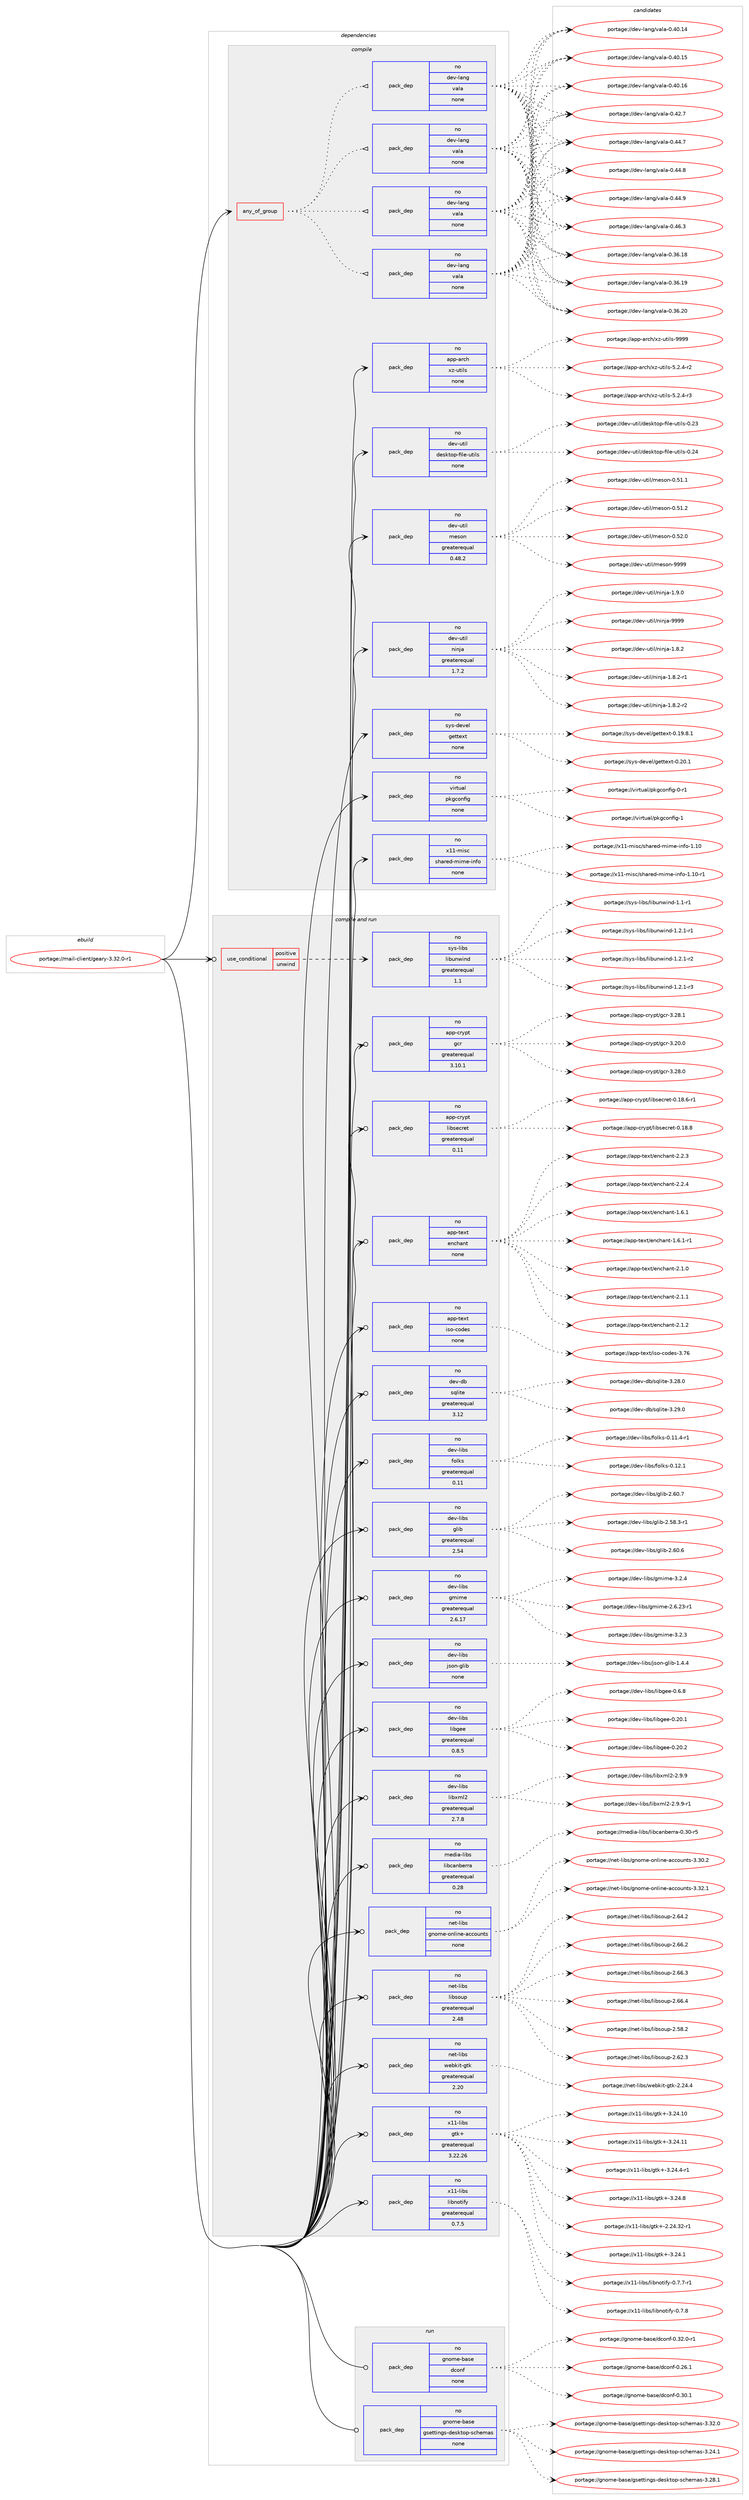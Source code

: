 digraph prolog {

# *************
# Graph options
# *************

newrank=true;
concentrate=true;
compound=true;
graph [rankdir=LR,fontname=Helvetica,fontsize=10,ranksep=1.5];#, ranksep=2.5, nodesep=0.2];
edge  [arrowhead=vee];
node  [fontname=Helvetica,fontsize=10];

# **********
# The ebuild
# **********

subgraph cluster_leftcol {
color=gray;
label=<<i>ebuild</i>>;
id [label="portage://mail-client/geary-3.32.0-r1", color=red, width=4, href="../mail-client/geary-3.32.0-r1.svg"];
}

# ****************
# The dependencies
# ****************

subgraph cluster_midcol {
color=gray;
label=<<i>dependencies</i>>;
subgraph cluster_compile {
fillcolor="#eeeeee";
style=filled;
label=<<i>compile</i>>;
subgraph any4732 {
dependency304175 [label=<<TABLE BORDER="0" CELLBORDER="1" CELLSPACING="0" CELLPADDING="4"><TR><TD CELLPADDING="10">any_of_group</TD></TR></TABLE>>, shape=none, color=red];subgraph pack222925 {
dependency304176 [label=<<TABLE BORDER="0" CELLBORDER="1" CELLSPACING="0" CELLPADDING="4" WIDTH="220"><TR><TD ROWSPAN="6" CELLPADDING="30">pack_dep</TD></TR><TR><TD WIDTH="110">no</TD></TR><TR><TD>dev-lang</TD></TR><TR><TD>vala</TD></TR><TR><TD>none</TD></TR><TR><TD></TD></TR></TABLE>>, shape=none, color=blue];
}
dependency304175:e -> dependency304176:w [weight=20,style="dotted",arrowhead="oinv"];
subgraph pack222926 {
dependency304177 [label=<<TABLE BORDER="0" CELLBORDER="1" CELLSPACING="0" CELLPADDING="4" WIDTH="220"><TR><TD ROWSPAN="6" CELLPADDING="30">pack_dep</TD></TR><TR><TD WIDTH="110">no</TD></TR><TR><TD>dev-lang</TD></TR><TR><TD>vala</TD></TR><TR><TD>none</TD></TR><TR><TD></TD></TR></TABLE>>, shape=none, color=blue];
}
dependency304175:e -> dependency304177:w [weight=20,style="dotted",arrowhead="oinv"];
subgraph pack222927 {
dependency304178 [label=<<TABLE BORDER="0" CELLBORDER="1" CELLSPACING="0" CELLPADDING="4" WIDTH="220"><TR><TD ROWSPAN="6" CELLPADDING="30">pack_dep</TD></TR><TR><TD WIDTH="110">no</TD></TR><TR><TD>dev-lang</TD></TR><TR><TD>vala</TD></TR><TR><TD>none</TD></TR><TR><TD></TD></TR></TABLE>>, shape=none, color=blue];
}
dependency304175:e -> dependency304178:w [weight=20,style="dotted",arrowhead="oinv"];
subgraph pack222928 {
dependency304179 [label=<<TABLE BORDER="0" CELLBORDER="1" CELLSPACING="0" CELLPADDING="4" WIDTH="220"><TR><TD ROWSPAN="6" CELLPADDING="30">pack_dep</TD></TR><TR><TD WIDTH="110">no</TD></TR><TR><TD>dev-lang</TD></TR><TR><TD>vala</TD></TR><TR><TD>none</TD></TR><TR><TD></TD></TR></TABLE>>, shape=none, color=blue];
}
dependency304175:e -> dependency304179:w [weight=20,style="dotted",arrowhead="oinv"];
}
id:e -> dependency304175:w [weight=20,style="solid",arrowhead="vee"];
subgraph pack222929 {
dependency304180 [label=<<TABLE BORDER="0" CELLBORDER="1" CELLSPACING="0" CELLPADDING="4" WIDTH="220"><TR><TD ROWSPAN="6" CELLPADDING="30">pack_dep</TD></TR><TR><TD WIDTH="110">no</TD></TR><TR><TD>app-arch</TD></TR><TR><TD>xz-utils</TD></TR><TR><TD>none</TD></TR><TR><TD></TD></TR></TABLE>>, shape=none, color=blue];
}
id:e -> dependency304180:w [weight=20,style="solid",arrowhead="vee"];
subgraph pack222930 {
dependency304181 [label=<<TABLE BORDER="0" CELLBORDER="1" CELLSPACING="0" CELLPADDING="4" WIDTH="220"><TR><TD ROWSPAN="6" CELLPADDING="30">pack_dep</TD></TR><TR><TD WIDTH="110">no</TD></TR><TR><TD>dev-util</TD></TR><TR><TD>desktop-file-utils</TD></TR><TR><TD>none</TD></TR><TR><TD></TD></TR></TABLE>>, shape=none, color=blue];
}
id:e -> dependency304181:w [weight=20,style="solid",arrowhead="vee"];
subgraph pack222931 {
dependency304182 [label=<<TABLE BORDER="0" CELLBORDER="1" CELLSPACING="0" CELLPADDING="4" WIDTH="220"><TR><TD ROWSPAN="6" CELLPADDING="30">pack_dep</TD></TR><TR><TD WIDTH="110">no</TD></TR><TR><TD>dev-util</TD></TR><TR><TD>meson</TD></TR><TR><TD>greaterequal</TD></TR><TR><TD>0.48.2</TD></TR></TABLE>>, shape=none, color=blue];
}
id:e -> dependency304182:w [weight=20,style="solid",arrowhead="vee"];
subgraph pack222932 {
dependency304183 [label=<<TABLE BORDER="0" CELLBORDER="1" CELLSPACING="0" CELLPADDING="4" WIDTH="220"><TR><TD ROWSPAN="6" CELLPADDING="30">pack_dep</TD></TR><TR><TD WIDTH="110">no</TD></TR><TR><TD>dev-util</TD></TR><TR><TD>ninja</TD></TR><TR><TD>greaterequal</TD></TR><TR><TD>1.7.2</TD></TR></TABLE>>, shape=none, color=blue];
}
id:e -> dependency304183:w [weight=20,style="solid",arrowhead="vee"];
subgraph pack222933 {
dependency304184 [label=<<TABLE BORDER="0" CELLBORDER="1" CELLSPACING="0" CELLPADDING="4" WIDTH="220"><TR><TD ROWSPAN="6" CELLPADDING="30">pack_dep</TD></TR><TR><TD WIDTH="110">no</TD></TR><TR><TD>sys-devel</TD></TR><TR><TD>gettext</TD></TR><TR><TD>none</TD></TR><TR><TD></TD></TR></TABLE>>, shape=none, color=blue];
}
id:e -> dependency304184:w [weight=20,style="solid",arrowhead="vee"];
subgraph pack222934 {
dependency304185 [label=<<TABLE BORDER="0" CELLBORDER="1" CELLSPACING="0" CELLPADDING="4" WIDTH="220"><TR><TD ROWSPAN="6" CELLPADDING="30">pack_dep</TD></TR><TR><TD WIDTH="110">no</TD></TR><TR><TD>virtual</TD></TR><TR><TD>pkgconfig</TD></TR><TR><TD>none</TD></TR><TR><TD></TD></TR></TABLE>>, shape=none, color=blue];
}
id:e -> dependency304185:w [weight=20,style="solid",arrowhead="vee"];
subgraph pack222935 {
dependency304186 [label=<<TABLE BORDER="0" CELLBORDER="1" CELLSPACING="0" CELLPADDING="4" WIDTH="220"><TR><TD ROWSPAN="6" CELLPADDING="30">pack_dep</TD></TR><TR><TD WIDTH="110">no</TD></TR><TR><TD>x11-misc</TD></TR><TR><TD>shared-mime-info</TD></TR><TR><TD>none</TD></TR><TR><TD></TD></TR></TABLE>>, shape=none, color=blue];
}
id:e -> dependency304186:w [weight=20,style="solid",arrowhead="vee"];
}
subgraph cluster_compileandrun {
fillcolor="#eeeeee";
style=filled;
label=<<i>compile and run</i>>;
subgraph cond76415 {
dependency304187 [label=<<TABLE BORDER="0" CELLBORDER="1" CELLSPACING="0" CELLPADDING="4"><TR><TD ROWSPAN="3" CELLPADDING="10">use_conditional</TD></TR><TR><TD>positive</TD></TR><TR><TD>unwind</TD></TR></TABLE>>, shape=none, color=red];
subgraph pack222936 {
dependency304188 [label=<<TABLE BORDER="0" CELLBORDER="1" CELLSPACING="0" CELLPADDING="4" WIDTH="220"><TR><TD ROWSPAN="6" CELLPADDING="30">pack_dep</TD></TR><TR><TD WIDTH="110">no</TD></TR><TR><TD>sys-libs</TD></TR><TR><TD>libunwind</TD></TR><TR><TD>greaterequal</TD></TR><TR><TD>1.1</TD></TR></TABLE>>, shape=none, color=blue];
}
dependency304187:e -> dependency304188:w [weight=20,style="dashed",arrowhead="vee"];
}
id:e -> dependency304187:w [weight=20,style="solid",arrowhead="odotvee"];
subgraph pack222937 {
dependency304189 [label=<<TABLE BORDER="0" CELLBORDER="1" CELLSPACING="0" CELLPADDING="4" WIDTH="220"><TR><TD ROWSPAN="6" CELLPADDING="30">pack_dep</TD></TR><TR><TD WIDTH="110">no</TD></TR><TR><TD>app-crypt</TD></TR><TR><TD>gcr</TD></TR><TR><TD>greaterequal</TD></TR><TR><TD>3.10.1</TD></TR></TABLE>>, shape=none, color=blue];
}
id:e -> dependency304189:w [weight=20,style="solid",arrowhead="odotvee"];
subgraph pack222938 {
dependency304190 [label=<<TABLE BORDER="0" CELLBORDER="1" CELLSPACING="0" CELLPADDING="4" WIDTH="220"><TR><TD ROWSPAN="6" CELLPADDING="30">pack_dep</TD></TR><TR><TD WIDTH="110">no</TD></TR><TR><TD>app-crypt</TD></TR><TR><TD>libsecret</TD></TR><TR><TD>greaterequal</TD></TR><TR><TD>0.11</TD></TR></TABLE>>, shape=none, color=blue];
}
id:e -> dependency304190:w [weight=20,style="solid",arrowhead="odotvee"];
subgraph pack222939 {
dependency304191 [label=<<TABLE BORDER="0" CELLBORDER="1" CELLSPACING="0" CELLPADDING="4" WIDTH="220"><TR><TD ROWSPAN="6" CELLPADDING="30">pack_dep</TD></TR><TR><TD WIDTH="110">no</TD></TR><TR><TD>app-text</TD></TR><TR><TD>enchant</TD></TR><TR><TD>none</TD></TR><TR><TD></TD></TR></TABLE>>, shape=none, color=blue];
}
id:e -> dependency304191:w [weight=20,style="solid",arrowhead="odotvee"];
subgraph pack222940 {
dependency304192 [label=<<TABLE BORDER="0" CELLBORDER="1" CELLSPACING="0" CELLPADDING="4" WIDTH="220"><TR><TD ROWSPAN="6" CELLPADDING="30">pack_dep</TD></TR><TR><TD WIDTH="110">no</TD></TR><TR><TD>app-text</TD></TR><TR><TD>iso-codes</TD></TR><TR><TD>none</TD></TR><TR><TD></TD></TR></TABLE>>, shape=none, color=blue];
}
id:e -> dependency304192:w [weight=20,style="solid",arrowhead="odotvee"];
subgraph pack222941 {
dependency304193 [label=<<TABLE BORDER="0" CELLBORDER="1" CELLSPACING="0" CELLPADDING="4" WIDTH="220"><TR><TD ROWSPAN="6" CELLPADDING="30">pack_dep</TD></TR><TR><TD WIDTH="110">no</TD></TR><TR><TD>dev-db</TD></TR><TR><TD>sqlite</TD></TR><TR><TD>greaterequal</TD></TR><TR><TD>3.12</TD></TR></TABLE>>, shape=none, color=blue];
}
id:e -> dependency304193:w [weight=20,style="solid",arrowhead="odotvee"];
subgraph pack222942 {
dependency304194 [label=<<TABLE BORDER="0" CELLBORDER="1" CELLSPACING="0" CELLPADDING="4" WIDTH="220"><TR><TD ROWSPAN="6" CELLPADDING="30">pack_dep</TD></TR><TR><TD WIDTH="110">no</TD></TR><TR><TD>dev-libs</TD></TR><TR><TD>folks</TD></TR><TR><TD>greaterequal</TD></TR><TR><TD>0.11</TD></TR></TABLE>>, shape=none, color=blue];
}
id:e -> dependency304194:w [weight=20,style="solid",arrowhead="odotvee"];
subgraph pack222943 {
dependency304195 [label=<<TABLE BORDER="0" CELLBORDER="1" CELLSPACING="0" CELLPADDING="4" WIDTH="220"><TR><TD ROWSPAN="6" CELLPADDING="30">pack_dep</TD></TR><TR><TD WIDTH="110">no</TD></TR><TR><TD>dev-libs</TD></TR><TR><TD>glib</TD></TR><TR><TD>greaterequal</TD></TR><TR><TD>2.54</TD></TR></TABLE>>, shape=none, color=blue];
}
id:e -> dependency304195:w [weight=20,style="solid",arrowhead="odotvee"];
subgraph pack222944 {
dependency304196 [label=<<TABLE BORDER="0" CELLBORDER="1" CELLSPACING="0" CELLPADDING="4" WIDTH="220"><TR><TD ROWSPAN="6" CELLPADDING="30">pack_dep</TD></TR><TR><TD WIDTH="110">no</TD></TR><TR><TD>dev-libs</TD></TR><TR><TD>gmime</TD></TR><TR><TD>greaterequal</TD></TR><TR><TD>2.6.17</TD></TR></TABLE>>, shape=none, color=blue];
}
id:e -> dependency304196:w [weight=20,style="solid",arrowhead="odotvee"];
subgraph pack222945 {
dependency304197 [label=<<TABLE BORDER="0" CELLBORDER="1" CELLSPACING="0" CELLPADDING="4" WIDTH="220"><TR><TD ROWSPAN="6" CELLPADDING="30">pack_dep</TD></TR><TR><TD WIDTH="110">no</TD></TR><TR><TD>dev-libs</TD></TR><TR><TD>json-glib</TD></TR><TR><TD>none</TD></TR><TR><TD></TD></TR></TABLE>>, shape=none, color=blue];
}
id:e -> dependency304197:w [weight=20,style="solid",arrowhead="odotvee"];
subgraph pack222946 {
dependency304198 [label=<<TABLE BORDER="0" CELLBORDER="1" CELLSPACING="0" CELLPADDING="4" WIDTH="220"><TR><TD ROWSPAN="6" CELLPADDING="30">pack_dep</TD></TR><TR><TD WIDTH="110">no</TD></TR><TR><TD>dev-libs</TD></TR><TR><TD>libgee</TD></TR><TR><TD>greaterequal</TD></TR><TR><TD>0.8.5</TD></TR></TABLE>>, shape=none, color=blue];
}
id:e -> dependency304198:w [weight=20,style="solid",arrowhead="odotvee"];
subgraph pack222947 {
dependency304199 [label=<<TABLE BORDER="0" CELLBORDER="1" CELLSPACING="0" CELLPADDING="4" WIDTH="220"><TR><TD ROWSPAN="6" CELLPADDING="30">pack_dep</TD></TR><TR><TD WIDTH="110">no</TD></TR><TR><TD>dev-libs</TD></TR><TR><TD>libxml2</TD></TR><TR><TD>greaterequal</TD></TR><TR><TD>2.7.8</TD></TR></TABLE>>, shape=none, color=blue];
}
id:e -> dependency304199:w [weight=20,style="solid",arrowhead="odotvee"];
subgraph pack222948 {
dependency304200 [label=<<TABLE BORDER="0" CELLBORDER="1" CELLSPACING="0" CELLPADDING="4" WIDTH="220"><TR><TD ROWSPAN="6" CELLPADDING="30">pack_dep</TD></TR><TR><TD WIDTH="110">no</TD></TR><TR><TD>media-libs</TD></TR><TR><TD>libcanberra</TD></TR><TR><TD>greaterequal</TD></TR><TR><TD>0.28</TD></TR></TABLE>>, shape=none, color=blue];
}
id:e -> dependency304200:w [weight=20,style="solid",arrowhead="odotvee"];
subgraph pack222949 {
dependency304201 [label=<<TABLE BORDER="0" CELLBORDER="1" CELLSPACING="0" CELLPADDING="4" WIDTH="220"><TR><TD ROWSPAN="6" CELLPADDING="30">pack_dep</TD></TR><TR><TD WIDTH="110">no</TD></TR><TR><TD>net-libs</TD></TR><TR><TD>gnome-online-accounts</TD></TR><TR><TD>none</TD></TR><TR><TD></TD></TR></TABLE>>, shape=none, color=blue];
}
id:e -> dependency304201:w [weight=20,style="solid",arrowhead="odotvee"];
subgraph pack222950 {
dependency304202 [label=<<TABLE BORDER="0" CELLBORDER="1" CELLSPACING="0" CELLPADDING="4" WIDTH="220"><TR><TD ROWSPAN="6" CELLPADDING="30">pack_dep</TD></TR><TR><TD WIDTH="110">no</TD></TR><TR><TD>net-libs</TD></TR><TR><TD>libsoup</TD></TR><TR><TD>greaterequal</TD></TR><TR><TD>2.48</TD></TR></TABLE>>, shape=none, color=blue];
}
id:e -> dependency304202:w [weight=20,style="solid",arrowhead="odotvee"];
subgraph pack222951 {
dependency304203 [label=<<TABLE BORDER="0" CELLBORDER="1" CELLSPACING="0" CELLPADDING="4" WIDTH="220"><TR><TD ROWSPAN="6" CELLPADDING="30">pack_dep</TD></TR><TR><TD WIDTH="110">no</TD></TR><TR><TD>net-libs</TD></TR><TR><TD>webkit-gtk</TD></TR><TR><TD>greaterequal</TD></TR><TR><TD>2.20</TD></TR></TABLE>>, shape=none, color=blue];
}
id:e -> dependency304203:w [weight=20,style="solid",arrowhead="odotvee"];
subgraph pack222952 {
dependency304204 [label=<<TABLE BORDER="0" CELLBORDER="1" CELLSPACING="0" CELLPADDING="4" WIDTH="220"><TR><TD ROWSPAN="6" CELLPADDING="30">pack_dep</TD></TR><TR><TD WIDTH="110">no</TD></TR><TR><TD>x11-libs</TD></TR><TR><TD>gtk+</TD></TR><TR><TD>greaterequal</TD></TR><TR><TD>3.22.26</TD></TR></TABLE>>, shape=none, color=blue];
}
id:e -> dependency304204:w [weight=20,style="solid",arrowhead="odotvee"];
subgraph pack222953 {
dependency304205 [label=<<TABLE BORDER="0" CELLBORDER="1" CELLSPACING="0" CELLPADDING="4" WIDTH="220"><TR><TD ROWSPAN="6" CELLPADDING="30">pack_dep</TD></TR><TR><TD WIDTH="110">no</TD></TR><TR><TD>x11-libs</TD></TR><TR><TD>libnotify</TD></TR><TR><TD>greaterequal</TD></TR><TR><TD>0.7.5</TD></TR></TABLE>>, shape=none, color=blue];
}
id:e -> dependency304205:w [weight=20,style="solid",arrowhead="odotvee"];
}
subgraph cluster_run {
fillcolor="#eeeeee";
style=filled;
label=<<i>run</i>>;
subgraph pack222954 {
dependency304206 [label=<<TABLE BORDER="0" CELLBORDER="1" CELLSPACING="0" CELLPADDING="4" WIDTH="220"><TR><TD ROWSPAN="6" CELLPADDING="30">pack_dep</TD></TR><TR><TD WIDTH="110">no</TD></TR><TR><TD>gnome-base</TD></TR><TR><TD>dconf</TD></TR><TR><TD>none</TD></TR><TR><TD></TD></TR></TABLE>>, shape=none, color=blue];
}
id:e -> dependency304206:w [weight=20,style="solid",arrowhead="odot"];
subgraph pack222955 {
dependency304207 [label=<<TABLE BORDER="0" CELLBORDER="1" CELLSPACING="0" CELLPADDING="4" WIDTH="220"><TR><TD ROWSPAN="6" CELLPADDING="30">pack_dep</TD></TR><TR><TD WIDTH="110">no</TD></TR><TR><TD>gnome-base</TD></TR><TR><TD>gsettings-desktop-schemas</TD></TR><TR><TD>none</TD></TR><TR><TD></TD></TR></TABLE>>, shape=none, color=blue];
}
id:e -> dependency304207:w [weight=20,style="solid",arrowhead="odot"];
}
}

# **************
# The candidates
# **************

subgraph cluster_choices {
rank=same;
color=gray;
label=<<i>candidates</i>>;

subgraph choice222925 {
color=black;
nodesep=1;
choiceportage10010111845108971101034711897108974548465154464956 [label="portage://dev-lang/vala-0.36.18", color=red, width=4,href="../dev-lang/vala-0.36.18.svg"];
choiceportage10010111845108971101034711897108974548465154464957 [label="portage://dev-lang/vala-0.36.19", color=red, width=4,href="../dev-lang/vala-0.36.19.svg"];
choiceportage10010111845108971101034711897108974548465154465048 [label="portage://dev-lang/vala-0.36.20", color=red, width=4,href="../dev-lang/vala-0.36.20.svg"];
choiceportage10010111845108971101034711897108974548465248464952 [label="portage://dev-lang/vala-0.40.14", color=red, width=4,href="../dev-lang/vala-0.40.14.svg"];
choiceportage10010111845108971101034711897108974548465248464953 [label="portage://dev-lang/vala-0.40.15", color=red, width=4,href="../dev-lang/vala-0.40.15.svg"];
choiceportage10010111845108971101034711897108974548465248464954 [label="portage://dev-lang/vala-0.40.16", color=red, width=4,href="../dev-lang/vala-0.40.16.svg"];
choiceportage100101118451089711010347118971089745484652504655 [label="portage://dev-lang/vala-0.42.7", color=red, width=4,href="../dev-lang/vala-0.42.7.svg"];
choiceportage100101118451089711010347118971089745484652524655 [label="portage://dev-lang/vala-0.44.7", color=red, width=4,href="../dev-lang/vala-0.44.7.svg"];
choiceportage100101118451089711010347118971089745484652524656 [label="portage://dev-lang/vala-0.44.8", color=red, width=4,href="../dev-lang/vala-0.44.8.svg"];
choiceportage100101118451089711010347118971089745484652524657 [label="portage://dev-lang/vala-0.44.9", color=red, width=4,href="../dev-lang/vala-0.44.9.svg"];
choiceportage100101118451089711010347118971089745484652544651 [label="portage://dev-lang/vala-0.46.3", color=red, width=4,href="../dev-lang/vala-0.46.3.svg"];
dependency304176:e -> choiceportage10010111845108971101034711897108974548465154464956:w [style=dotted,weight="100"];
dependency304176:e -> choiceportage10010111845108971101034711897108974548465154464957:w [style=dotted,weight="100"];
dependency304176:e -> choiceportage10010111845108971101034711897108974548465154465048:w [style=dotted,weight="100"];
dependency304176:e -> choiceportage10010111845108971101034711897108974548465248464952:w [style=dotted,weight="100"];
dependency304176:e -> choiceportage10010111845108971101034711897108974548465248464953:w [style=dotted,weight="100"];
dependency304176:e -> choiceportage10010111845108971101034711897108974548465248464954:w [style=dotted,weight="100"];
dependency304176:e -> choiceportage100101118451089711010347118971089745484652504655:w [style=dotted,weight="100"];
dependency304176:e -> choiceportage100101118451089711010347118971089745484652524655:w [style=dotted,weight="100"];
dependency304176:e -> choiceportage100101118451089711010347118971089745484652524656:w [style=dotted,weight="100"];
dependency304176:e -> choiceportage100101118451089711010347118971089745484652524657:w [style=dotted,weight="100"];
dependency304176:e -> choiceportage100101118451089711010347118971089745484652544651:w [style=dotted,weight="100"];
}
subgraph choice222926 {
color=black;
nodesep=1;
choiceportage10010111845108971101034711897108974548465154464956 [label="portage://dev-lang/vala-0.36.18", color=red, width=4,href="../dev-lang/vala-0.36.18.svg"];
choiceportage10010111845108971101034711897108974548465154464957 [label="portage://dev-lang/vala-0.36.19", color=red, width=4,href="../dev-lang/vala-0.36.19.svg"];
choiceportage10010111845108971101034711897108974548465154465048 [label="portage://dev-lang/vala-0.36.20", color=red, width=4,href="../dev-lang/vala-0.36.20.svg"];
choiceportage10010111845108971101034711897108974548465248464952 [label="portage://dev-lang/vala-0.40.14", color=red, width=4,href="../dev-lang/vala-0.40.14.svg"];
choiceportage10010111845108971101034711897108974548465248464953 [label="portage://dev-lang/vala-0.40.15", color=red, width=4,href="../dev-lang/vala-0.40.15.svg"];
choiceportage10010111845108971101034711897108974548465248464954 [label="portage://dev-lang/vala-0.40.16", color=red, width=4,href="../dev-lang/vala-0.40.16.svg"];
choiceportage100101118451089711010347118971089745484652504655 [label="portage://dev-lang/vala-0.42.7", color=red, width=4,href="../dev-lang/vala-0.42.7.svg"];
choiceportage100101118451089711010347118971089745484652524655 [label="portage://dev-lang/vala-0.44.7", color=red, width=4,href="../dev-lang/vala-0.44.7.svg"];
choiceportage100101118451089711010347118971089745484652524656 [label="portage://dev-lang/vala-0.44.8", color=red, width=4,href="../dev-lang/vala-0.44.8.svg"];
choiceportage100101118451089711010347118971089745484652524657 [label="portage://dev-lang/vala-0.44.9", color=red, width=4,href="../dev-lang/vala-0.44.9.svg"];
choiceportage100101118451089711010347118971089745484652544651 [label="portage://dev-lang/vala-0.46.3", color=red, width=4,href="../dev-lang/vala-0.46.3.svg"];
dependency304177:e -> choiceportage10010111845108971101034711897108974548465154464956:w [style=dotted,weight="100"];
dependency304177:e -> choiceportage10010111845108971101034711897108974548465154464957:w [style=dotted,weight="100"];
dependency304177:e -> choiceportage10010111845108971101034711897108974548465154465048:w [style=dotted,weight="100"];
dependency304177:e -> choiceportage10010111845108971101034711897108974548465248464952:w [style=dotted,weight="100"];
dependency304177:e -> choiceportage10010111845108971101034711897108974548465248464953:w [style=dotted,weight="100"];
dependency304177:e -> choiceportage10010111845108971101034711897108974548465248464954:w [style=dotted,weight="100"];
dependency304177:e -> choiceportage100101118451089711010347118971089745484652504655:w [style=dotted,weight="100"];
dependency304177:e -> choiceportage100101118451089711010347118971089745484652524655:w [style=dotted,weight="100"];
dependency304177:e -> choiceportage100101118451089711010347118971089745484652524656:w [style=dotted,weight="100"];
dependency304177:e -> choiceportage100101118451089711010347118971089745484652524657:w [style=dotted,weight="100"];
dependency304177:e -> choiceportage100101118451089711010347118971089745484652544651:w [style=dotted,weight="100"];
}
subgraph choice222927 {
color=black;
nodesep=1;
choiceportage10010111845108971101034711897108974548465154464956 [label="portage://dev-lang/vala-0.36.18", color=red, width=4,href="../dev-lang/vala-0.36.18.svg"];
choiceportage10010111845108971101034711897108974548465154464957 [label="portage://dev-lang/vala-0.36.19", color=red, width=4,href="../dev-lang/vala-0.36.19.svg"];
choiceportage10010111845108971101034711897108974548465154465048 [label="portage://dev-lang/vala-0.36.20", color=red, width=4,href="../dev-lang/vala-0.36.20.svg"];
choiceportage10010111845108971101034711897108974548465248464952 [label="portage://dev-lang/vala-0.40.14", color=red, width=4,href="../dev-lang/vala-0.40.14.svg"];
choiceportage10010111845108971101034711897108974548465248464953 [label="portage://dev-lang/vala-0.40.15", color=red, width=4,href="../dev-lang/vala-0.40.15.svg"];
choiceportage10010111845108971101034711897108974548465248464954 [label="portage://dev-lang/vala-0.40.16", color=red, width=4,href="../dev-lang/vala-0.40.16.svg"];
choiceportage100101118451089711010347118971089745484652504655 [label="portage://dev-lang/vala-0.42.7", color=red, width=4,href="../dev-lang/vala-0.42.7.svg"];
choiceportage100101118451089711010347118971089745484652524655 [label="portage://dev-lang/vala-0.44.7", color=red, width=4,href="../dev-lang/vala-0.44.7.svg"];
choiceportage100101118451089711010347118971089745484652524656 [label="portage://dev-lang/vala-0.44.8", color=red, width=4,href="../dev-lang/vala-0.44.8.svg"];
choiceportage100101118451089711010347118971089745484652524657 [label="portage://dev-lang/vala-0.44.9", color=red, width=4,href="../dev-lang/vala-0.44.9.svg"];
choiceportage100101118451089711010347118971089745484652544651 [label="portage://dev-lang/vala-0.46.3", color=red, width=4,href="../dev-lang/vala-0.46.3.svg"];
dependency304178:e -> choiceportage10010111845108971101034711897108974548465154464956:w [style=dotted,weight="100"];
dependency304178:e -> choiceportage10010111845108971101034711897108974548465154464957:w [style=dotted,weight="100"];
dependency304178:e -> choiceportage10010111845108971101034711897108974548465154465048:w [style=dotted,weight="100"];
dependency304178:e -> choiceportage10010111845108971101034711897108974548465248464952:w [style=dotted,weight="100"];
dependency304178:e -> choiceportage10010111845108971101034711897108974548465248464953:w [style=dotted,weight="100"];
dependency304178:e -> choiceportage10010111845108971101034711897108974548465248464954:w [style=dotted,weight="100"];
dependency304178:e -> choiceportage100101118451089711010347118971089745484652504655:w [style=dotted,weight="100"];
dependency304178:e -> choiceportage100101118451089711010347118971089745484652524655:w [style=dotted,weight="100"];
dependency304178:e -> choiceportage100101118451089711010347118971089745484652524656:w [style=dotted,weight="100"];
dependency304178:e -> choiceportage100101118451089711010347118971089745484652524657:w [style=dotted,weight="100"];
dependency304178:e -> choiceportage100101118451089711010347118971089745484652544651:w [style=dotted,weight="100"];
}
subgraph choice222928 {
color=black;
nodesep=1;
choiceportage10010111845108971101034711897108974548465154464956 [label="portage://dev-lang/vala-0.36.18", color=red, width=4,href="../dev-lang/vala-0.36.18.svg"];
choiceportage10010111845108971101034711897108974548465154464957 [label="portage://dev-lang/vala-0.36.19", color=red, width=4,href="../dev-lang/vala-0.36.19.svg"];
choiceportage10010111845108971101034711897108974548465154465048 [label="portage://dev-lang/vala-0.36.20", color=red, width=4,href="../dev-lang/vala-0.36.20.svg"];
choiceportage10010111845108971101034711897108974548465248464952 [label="portage://dev-lang/vala-0.40.14", color=red, width=4,href="../dev-lang/vala-0.40.14.svg"];
choiceportage10010111845108971101034711897108974548465248464953 [label="portage://dev-lang/vala-0.40.15", color=red, width=4,href="../dev-lang/vala-0.40.15.svg"];
choiceportage10010111845108971101034711897108974548465248464954 [label="portage://dev-lang/vala-0.40.16", color=red, width=4,href="../dev-lang/vala-0.40.16.svg"];
choiceportage100101118451089711010347118971089745484652504655 [label="portage://dev-lang/vala-0.42.7", color=red, width=4,href="../dev-lang/vala-0.42.7.svg"];
choiceportage100101118451089711010347118971089745484652524655 [label="portage://dev-lang/vala-0.44.7", color=red, width=4,href="../dev-lang/vala-0.44.7.svg"];
choiceportage100101118451089711010347118971089745484652524656 [label="portage://dev-lang/vala-0.44.8", color=red, width=4,href="../dev-lang/vala-0.44.8.svg"];
choiceportage100101118451089711010347118971089745484652524657 [label="portage://dev-lang/vala-0.44.9", color=red, width=4,href="../dev-lang/vala-0.44.9.svg"];
choiceportage100101118451089711010347118971089745484652544651 [label="portage://dev-lang/vala-0.46.3", color=red, width=4,href="../dev-lang/vala-0.46.3.svg"];
dependency304179:e -> choiceportage10010111845108971101034711897108974548465154464956:w [style=dotted,weight="100"];
dependency304179:e -> choiceportage10010111845108971101034711897108974548465154464957:w [style=dotted,weight="100"];
dependency304179:e -> choiceportage10010111845108971101034711897108974548465154465048:w [style=dotted,weight="100"];
dependency304179:e -> choiceportage10010111845108971101034711897108974548465248464952:w [style=dotted,weight="100"];
dependency304179:e -> choiceportage10010111845108971101034711897108974548465248464953:w [style=dotted,weight="100"];
dependency304179:e -> choiceportage10010111845108971101034711897108974548465248464954:w [style=dotted,weight="100"];
dependency304179:e -> choiceportage100101118451089711010347118971089745484652504655:w [style=dotted,weight="100"];
dependency304179:e -> choiceportage100101118451089711010347118971089745484652524655:w [style=dotted,weight="100"];
dependency304179:e -> choiceportage100101118451089711010347118971089745484652524656:w [style=dotted,weight="100"];
dependency304179:e -> choiceportage100101118451089711010347118971089745484652524657:w [style=dotted,weight="100"];
dependency304179:e -> choiceportage100101118451089711010347118971089745484652544651:w [style=dotted,weight="100"];
}
subgraph choice222929 {
color=black;
nodesep=1;
choiceportage9711211245971149910447120122451171161051081154553465046524511450 [label="portage://app-arch/xz-utils-5.2.4-r2", color=red, width=4,href="../app-arch/xz-utils-5.2.4-r2.svg"];
choiceportage9711211245971149910447120122451171161051081154553465046524511451 [label="portage://app-arch/xz-utils-5.2.4-r3", color=red, width=4,href="../app-arch/xz-utils-5.2.4-r3.svg"];
choiceportage9711211245971149910447120122451171161051081154557575757 [label="portage://app-arch/xz-utils-9999", color=red, width=4,href="../app-arch/xz-utils-9999.svg"];
dependency304180:e -> choiceportage9711211245971149910447120122451171161051081154553465046524511450:w [style=dotted,weight="100"];
dependency304180:e -> choiceportage9711211245971149910447120122451171161051081154553465046524511451:w [style=dotted,weight="100"];
dependency304180:e -> choiceportage9711211245971149910447120122451171161051081154557575757:w [style=dotted,weight="100"];
}
subgraph choice222930 {
color=black;
nodesep=1;
choiceportage100101118451171161051084710010111510711611111245102105108101451171161051081154548465051 [label="portage://dev-util/desktop-file-utils-0.23", color=red, width=4,href="../dev-util/desktop-file-utils-0.23.svg"];
choiceportage100101118451171161051084710010111510711611111245102105108101451171161051081154548465052 [label="portage://dev-util/desktop-file-utils-0.24", color=red, width=4,href="../dev-util/desktop-file-utils-0.24.svg"];
dependency304181:e -> choiceportage100101118451171161051084710010111510711611111245102105108101451171161051081154548465051:w [style=dotted,weight="100"];
dependency304181:e -> choiceportage100101118451171161051084710010111510711611111245102105108101451171161051081154548465052:w [style=dotted,weight="100"];
}
subgraph choice222931 {
color=black;
nodesep=1;
choiceportage100101118451171161051084710910111511111045484653494649 [label="portage://dev-util/meson-0.51.1", color=red, width=4,href="../dev-util/meson-0.51.1.svg"];
choiceportage100101118451171161051084710910111511111045484653494650 [label="portage://dev-util/meson-0.51.2", color=red, width=4,href="../dev-util/meson-0.51.2.svg"];
choiceportage100101118451171161051084710910111511111045484653504648 [label="portage://dev-util/meson-0.52.0", color=red, width=4,href="../dev-util/meson-0.52.0.svg"];
choiceportage10010111845117116105108471091011151111104557575757 [label="portage://dev-util/meson-9999", color=red, width=4,href="../dev-util/meson-9999.svg"];
dependency304182:e -> choiceportage100101118451171161051084710910111511111045484653494649:w [style=dotted,weight="100"];
dependency304182:e -> choiceportage100101118451171161051084710910111511111045484653494650:w [style=dotted,weight="100"];
dependency304182:e -> choiceportage100101118451171161051084710910111511111045484653504648:w [style=dotted,weight="100"];
dependency304182:e -> choiceportage10010111845117116105108471091011151111104557575757:w [style=dotted,weight="100"];
}
subgraph choice222932 {
color=black;
nodesep=1;
choiceportage100101118451171161051084711010511010697454946564650 [label="portage://dev-util/ninja-1.8.2", color=red, width=4,href="../dev-util/ninja-1.8.2.svg"];
choiceportage1001011184511711610510847110105110106974549465646504511449 [label="portage://dev-util/ninja-1.8.2-r1", color=red, width=4,href="../dev-util/ninja-1.8.2-r1.svg"];
choiceportage1001011184511711610510847110105110106974549465646504511450 [label="portage://dev-util/ninja-1.8.2-r2", color=red, width=4,href="../dev-util/ninja-1.8.2-r2.svg"];
choiceportage100101118451171161051084711010511010697454946574648 [label="portage://dev-util/ninja-1.9.0", color=red, width=4,href="../dev-util/ninja-1.9.0.svg"];
choiceportage1001011184511711610510847110105110106974557575757 [label="portage://dev-util/ninja-9999", color=red, width=4,href="../dev-util/ninja-9999.svg"];
dependency304183:e -> choiceportage100101118451171161051084711010511010697454946564650:w [style=dotted,weight="100"];
dependency304183:e -> choiceportage1001011184511711610510847110105110106974549465646504511449:w [style=dotted,weight="100"];
dependency304183:e -> choiceportage1001011184511711610510847110105110106974549465646504511450:w [style=dotted,weight="100"];
dependency304183:e -> choiceportage100101118451171161051084711010511010697454946574648:w [style=dotted,weight="100"];
dependency304183:e -> choiceportage1001011184511711610510847110105110106974557575757:w [style=dotted,weight="100"];
}
subgraph choice222933 {
color=black;
nodesep=1;
choiceportage1151211154510010111810110847103101116116101120116454846495746564649 [label="portage://sys-devel/gettext-0.19.8.1", color=red, width=4,href="../sys-devel/gettext-0.19.8.1.svg"];
choiceportage115121115451001011181011084710310111611610112011645484650484649 [label="portage://sys-devel/gettext-0.20.1", color=red, width=4,href="../sys-devel/gettext-0.20.1.svg"];
dependency304184:e -> choiceportage1151211154510010111810110847103101116116101120116454846495746564649:w [style=dotted,weight="100"];
dependency304184:e -> choiceportage115121115451001011181011084710310111611610112011645484650484649:w [style=dotted,weight="100"];
}
subgraph choice222934 {
color=black;
nodesep=1;
choiceportage11810511411611797108471121071039911111010210510345484511449 [label="portage://virtual/pkgconfig-0-r1", color=red, width=4,href="../virtual/pkgconfig-0-r1.svg"];
choiceportage1181051141161179710847112107103991111101021051034549 [label="portage://virtual/pkgconfig-1", color=red, width=4,href="../virtual/pkgconfig-1.svg"];
dependency304185:e -> choiceportage11810511411611797108471121071039911111010210510345484511449:w [style=dotted,weight="100"];
dependency304185:e -> choiceportage1181051141161179710847112107103991111101021051034549:w [style=dotted,weight="100"];
}
subgraph choice222935 {
color=black;
nodesep=1;
choiceportage12049494510910511599471151049711410110045109105109101451051101021114549464948 [label="portage://x11-misc/shared-mime-info-1.10", color=red, width=4,href="../x11-misc/shared-mime-info-1.10.svg"];
choiceportage120494945109105115994711510497114101100451091051091014510511010211145494649484511449 [label="portage://x11-misc/shared-mime-info-1.10-r1", color=red, width=4,href="../x11-misc/shared-mime-info-1.10-r1.svg"];
dependency304186:e -> choiceportage12049494510910511599471151049711410110045109105109101451051101021114549464948:w [style=dotted,weight="100"];
dependency304186:e -> choiceportage120494945109105115994711510497114101100451091051091014510511010211145494649484511449:w [style=dotted,weight="100"];
}
subgraph choice222936 {
color=black;
nodesep=1;
choiceportage11512111545108105981154710810598117110119105110100454946494511449 [label="portage://sys-libs/libunwind-1.1-r1", color=red, width=4,href="../sys-libs/libunwind-1.1-r1.svg"];
choiceportage115121115451081059811547108105981171101191051101004549465046494511449 [label="portage://sys-libs/libunwind-1.2.1-r1", color=red, width=4,href="../sys-libs/libunwind-1.2.1-r1.svg"];
choiceportage115121115451081059811547108105981171101191051101004549465046494511450 [label="portage://sys-libs/libunwind-1.2.1-r2", color=red, width=4,href="../sys-libs/libunwind-1.2.1-r2.svg"];
choiceportage115121115451081059811547108105981171101191051101004549465046494511451 [label="portage://sys-libs/libunwind-1.2.1-r3", color=red, width=4,href="../sys-libs/libunwind-1.2.1-r3.svg"];
dependency304188:e -> choiceportage11512111545108105981154710810598117110119105110100454946494511449:w [style=dotted,weight="100"];
dependency304188:e -> choiceportage115121115451081059811547108105981171101191051101004549465046494511449:w [style=dotted,weight="100"];
dependency304188:e -> choiceportage115121115451081059811547108105981171101191051101004549465046494511450:w [style=dotted,weight="100"];
dependency304188:e -> choiceportage115121115451081059811547108105981171101191051101004549465046494511451:w [style=dotted,weight="100"];
}
subgraph choice222937 {
color=black;
nodesep=1;
choiceportage971121124599114121112116471039911445514650484648 [label="portage://app-crypt/gcr-3.20.0", color=red, width=4,href="../app-crypt/gcr-3.20.0.svg"];
choiceportage971121124599114121112116471039911445514650564648 [label="portage://app-crypt/gcr-3.28.0", color=red, width=4,href="../app-crypt/gcr-3.28.0.svg"];
choiceportage971121124599114121112116471039911445514650564649 [label="portage://app-crypt/gcr-3.28.1", color=red, width=4,href="../app-crypt/gcr-3.28.1.svg"];
dependency304189:e -> choiceportage971121124599114121112116471039911445514650484648:w [style=dotted,weight="100"];
dependency304189:e -> choiceportage971121124599114121112116471039911445514650564648:w [style=dotted,weight="100"];
dependency304189:e -> choiceportage971121124599114121112116471039911445514650564649:w [style=dotted,weight="100"];
}
subgraph choice222938 {
color=black;
nodesep=1;
choiceportage971121124599114121112116471081059811510199114101116454846495646544511449 [label="portage://app-crypt/libsecret-0.18.6-r1", color=red, width=4,href="../app-crypt/libsecret-0.18.6-r1.svg"];
choiceportage97112112459911412111211647108105981151019911410111645484649564656 [label="portage://app-crypt/libsecret-0.18.8", color=red, width=4,href="../app-crypt/libsecret-0.18.8.svg"];
dependency304190:e -> choiceportage971121124599114121112116471081059811510199114101116454846495646544511449:w [style=dotted,weight="100"];
dependency304190:e -> choiceportage97112112459911412111211647108105981151019911410111645484649564656:w [style=dotted,weight="100"];
}
subgraph choice222939 {
color=black;
nodesep=1;
choiceportage9711211245116101120116471011109910497110116454946544649 [label="portage://app-text/enchant-1.6.1", color=red, width=4,href="../app-text/enchant-1.6.1.svg"];
choiceportage97112112451161011201164710111099104971101164549465446494511449 [label="portage://app-text/enchant-1.6.1-r1", color=red, width=4,href="../app-text/enchant-1.6.1-r1.svg"];
choiceportage9711211245116101120116471011109910497110116455046494648 [label="portage://app-text/enchant-2.1.0", color=red, width=4,href="../app-text/enchant-2.1.0.svg"];
choiceportage9711211245116101120116471011109910497110116455046494649 [label="portage://app-text/enchant-2.1.1", color=red, width=4,href="../app-text/enchant-2.1.1.svg"];
choiceportage9711211245116101120116471011109910497110116455046494650 [label="portage://app-text/enchant-2.1.2", color=red, width=4,href="../app-text/enchant-2.1.2.svg"];
choiceportage9711211245116101120116471011109910497110116455046504651 [label="portage://app-text/enchant-2.2.3", color=red, width=4,href="../app-text/enchant-2.2.3.svg"];
choiceportage9711211245116101120116471011109910497110116455046504652 [label="portage://app-text/enchant-2.2.4", color=red, width=4,href="../app-text/enchant-2.2.4.svg"];
dependency304191:e -> choiceportage9711211245116101120116471011109910497110116454946544649:w [style=dotted,weight="100"];
dependency304191:e -> choiceportage97112112451161011201164710111099104971101164549465446494511449:w [style=dotted,weight="100"];
dependency304191:e -> choiceportage9711211245116101120116471011109910497110116455046494648:w [style=dotted,weight="100"];
dependency304191:e -> choiceportage9711211245116101120116471011109910497110116455046494649:w [style=dotted,weight="100"];
dependency304191:e -> choiceportage9711211245116101120116471011109910497110116455046494650:w [style=dotted,weight="100"];
dependency304191:e -> choiceportage9711211245116101120116471011109910497110116455046504651:w [style=dotted,weight="100"];
dependency304191:e -> choiceportage9711211245116101120116471011109910497110116455046504652:w [style=dotted,weight="100"];
}
subgraph choice222940 {
color=black;
nodesep=1;
choiceportage97112112451161011201164710511511145991111001011154551465554 [label="portage://app-text/iso-codes-3.76", color=red, width=4,href="../app-text/iso-codes-3.76.svg"];
dependency304192:e -> choiceportage97112112451161011201164710511511145991111001011154551465554:w [style=dotted,weight="100"];
}
subgraph choice222941 {
color=black;
nodesep=1;
choiceportage10010111845100984711511310810511610145514650564648 [label="portage://dev-db/sqlite-3.28.0", color=red, width=4,href="../dev-db/sqlite-3.28.0.svg"];
choiceportage10010111845100984711511310810511610145514650574648 [label="portage://dev-db/sqlite-3.29.0", color=red, width=4,href="../dev-db/sqlite-3.29.0.svg"];
dependency304193:e -> choiceportage10010111845100984711511310810511610145514650564648:w [style=dotted,weight="100"];
dependency304193:e -> choiceportage10010111845100984711511310810511610145514650574648:w [style=dotted,weight="100"];
}
subgraph choice222942 {
color=black;
nodesep=1;
choiceportage100101118451081059811547102111108107115454846494946524511449 [label="portage://dev-libs/folks-0.11.4-r1", color=red, width=4,href="../dev-libs/folks-0.11.4-r1.svg"];
choiceportage10010111845108105981154710211110810711545484649504649 [label="portage://dev-libs/folks-0.12.1", color=red, width=4,href="../dev-libs/folks-0.12.1.svg"];
dependency304194:e -> choiceportage100101118451081059811547102111108107115454846494946524511449:w [style=dotted,weight="100"];
dependency304194:e -> choiceportage10010111845108105981154710211110810711545484649504649:w [style=dotted,weight="100"];
}
subgraph choice222943 {
color=black;
nodesep=1;
choiceportage10010111845108105981154710310810598455046535646514511449 [label="portage://dev-libs/glib-2.58.3-r1", color=red, width=4,href="../dev-libs/glib-2.58.3-r1.svg"];
choiceportage1001011184510810598115471031081059845504654484654 [label="portage://dev-libs/glib-2.60.6", color=red, width=4,href="../dev-libs/glib-2.60.6.svg"];
choiceportage1001011184510810598115471031081059845504654484655 [label="portage://dev-libs/glib-2.60.7", color=red, width=4,href="../dev-libs/glib-2.60.7.svg"];
dependency304195:e -> choiceportage10010111845108105981154710310810598455046535646514511449:w [style=dotted,weight="100"];
dependency304195:e -> choiceportage1001011184510810598115471031081059845504654484654:w [style=dotted,weight="100"];
dependency304195:e -> choiceportage1001011184510810598115471031081059845504654484655:w [style=dotted,weight="100"];
}
subgraph choice222944 {
color=black;
nodesep=1;
choiceportage100101118451081059811547103109105109101455046544650514511449 [label="portage://dev-libs/gmime-2.6.23-r1", color=red, width=4,href="../dev-libs/gmime-2.6.23-r1.svg"];
choiceportage100101118451081059811547103109105109101455146504651 [label="portage://dev-libs/gmime-3.2.3", color=red, width=4,href="../dev-libs/gmime-3.2.3.svg"];
choiceportage100101118451081059811547103109105109101455146504652 [label="portage://dev-libs/gmime-3.2.4", color=red, width=4,href="../dev-libs/gmime-3.2.4.svg"];
dependency304196:e -> choiceportage100101118451081059811547103109105109101455046544650514511449:w [style=dotted,weight="100"];
dependency304196:e -> choiceportage100101118451081059811547103109105109101455146504651:w [style=dotted,weight="100"];
dependency304196:e -> choiceportage100101118451081059811547103109105109101455146504652:w [style=dotted,weight="100"];
}
subgraph choice222945 {
color=black;
nodesep=1;
choiceportage1001011184510810598115471061151111104510310810598454946524652 [label="portage://dev-libs/json-glib-1.4.4", color=red, width=4,href="../dev-libs/json-glib-1.4.4.svg"];
dependency304197:e -> choiceportage1001011184510810598115471061151111104510310810598454946524652:w [style=dotted,weight="100"];
}
subgraph choice222946 {
color=black;
nodesep=1;
choiceportage1001011184510810598115471081059810310110145484650484649 [label="portage://dev-libs/libgee-0.20.1", color=red, width=4,href="../dev-libs/libgee-0.20.1.svg"];
choiceportage1001011184510810598115471081059810310110145484650484650 [label="portage://dev-libs/libgee-0.20.2", color=red, width=4,href="../dev-libs/libgee-0.20.2.svg"];
choiceportage10010111845108105981154710810598103101101454846544656 [label="portage://dev-libs/libgee-0.6.8", color=red, width=4,href="../dev-libs/libgee-0.6.8.svg"];
dependency304198:e -> choiceportage1001011184510810598115471081059810310110145484650484649:w [style=dotted,weight="100"];
dependency304198:e -> choiceportage1001011184510810598115471081059810310110145484650484650:w [style=dotted,weight="100"];
dependency304198:e -> choiceportage10010111845108105981154710810598103101101454846544656:w [style=dotted,weight="100"];
}
subgraph choice222947 {
color=black;
nodesep=1;
choiceportage1001011184510810598115471081059812010910850455046574657 [label="portage://dev-libs/libxml2-2.9.9", color=red, width=4,href="../dev-libs/libxml2-2.9.9.svg"];
choiceportage10010111845108105981154710810598120109108504550465746574511449 [label="portage://dev-libs/libxml2-2.9.9-r1", color=red, width=4,href="../dev-libs/libxml2-2.9.9-r1.svg"];
dependency304199:e -> choiceportage1001011184510810598115471081059812010910850455046574657:w [style=dotted,weight="100"];
dependency304199:e -> choiceportage10010111845108105981154710810598120109108504550465746574511449:w [style=dotted,weight="100"];
}
subgraph choice222948 {
color=black;
nodesep=1;
choiceportage10910110010597451081059811547108105989997110981011141149745484651484511453 [label="portage://media-libs/libcanberra-0.30-r5", color=red, width=4,href="../media-libs/libcanberra-0.30-r5.svg"];
dependency304200:e -> choiceportage10910110010597451081059811547108105989997110981011141149745484651484511453:w [style=dotted,weight="100"];
}
subgraph choice222949 {
color=black;
nodesep=1;
choiceportage110101116451081059811547103110111109101451111101081051101014597999911111711011611545514651484650 [label="portage://net-libs/gnome-online-accounts-3.30.2", color=red, width=4,href="../net-libs/gnome-online-accounts-3.30.2.svg"];
choiceportage110101116451081059811547103110111109101451111101081051101014597999911111711011611545514651504649 [label="portage://net-libs/gnome-online-accounts-3.32.1", color=red, width=4,href="../net-libs/gnome-online-accounts-3.32.1.svg"];
dependency304201:e -> choiceportage110101116451081059811547103110111109101451111101081051101014597999911111711011611545514651484650:w [style=dotted,weight="100"];
dependency304201:e -> choiceportage110101116451081059811547103110111109101451111101081051101014597999911111711011611545514651504649:w [style=dotted,weight="100"];
}
subgraph choice222950 {
color=black;
nodesep=1;
choiceportage1101011164510810598115471081059811511111711245504653564650 [label="portage://net-libs/libsoup-2.58.2", color=red, width=4,href="../net-libs/libsoup-2.58.2.svg"];
choiceportage1101011164510810598115471081059811511111711245504654504651 [label="portage://net-libs/libsoup-2.62.3", color=red, width=4,href="../net-libs/libsoup-2.62.3.svg"];
choiceportage1101011164510810598115471081059811511111711245504654524650 [label="portage://net-libs/libsoup-2.64.2", color=red, width=4,href="../net-libs/libsoup-2.64.2.svg"];
choiceportage1101011164510810598115471081059811511111711245504654544650 [label="portage://net-libs/libsoup-2.66.2", color=red, width=4,href="../net-libs/libsoup-2.66.2.svg"];
choiceportage1101011164510810598115471081059811511111711245504654544651 [label="portage://net-libs/libsoup-2.66.3", color=red, width=4,href="../net-libs/libsoup-2.66.3.svg"];
choiceportage1101011164510810598115471081059811511111711245504654544652 [label="portage://net-libs/libsoup-2.66.4", color=red, width=4,href="../net-libs/libsoup-2.66.4.svg"];
dependency304202:e -> choiceportage1101011164510810598115471081059811511111711245504653564650:w [style=dotted,weight="100"];
dependency304202:e -> choiceportage1101011164510810598115471081059811511111711245504654504651:w [style=dotted,weight="100"];
dependency304202:e -> choiceportage1101011164510810598115471081059811511111711245504654524650:w [style=dotted,weight="100"];
dependency304202:e -> choiceportage1101011164510810598115471081059811511111711245504654544650:w [style=dotted,weight="100"];
dependency304202:e -> choiceportage1101011164510810598115471081059811511111711245504654544651:w [style=dotted,weight="100"];
dependency304202:e -> choiceportage1101011164510810598115471081059811511111711245504654544652:w [style=dotted,weight="100"];
}
subgraph choice222951 {
color=black;
nodesep=1;
choiceportage110101116451081059811547119101981071051164510311610745504650524652 [label="portage://net-libs/webkit-gtk-2.24.4", color=red, width=4,href="../net-libs/webkit-gtk-2.24.4.svg"];
dependency304203:e -> choiceportage110101116451081059811547119101981071051164510311610745504650524652:w [style=dotted,weight="100"];
}
subgraph choice222952 {
color=black;
nodesep=1;
choiceportage12049494510810598115471031161074345504650524651504511449 [label="portage://x11-libs/gtk+-2.24.32-r1", color=red, width=4,href="../x11-libs/gtk+-2.24.32-r1.svg"];
choiceportage12049494510810598115471031161074345514650524649 [label="portage://x11-libs/gtk+-3.24.1", color=red, width=4,href="../x11-libs/gtk+-3.24.1.svg"];
choiceportage1204949451081059811547103116107434551465052464948 [label="portage://x11-libs/gtk+-3.24.10", color=red, width=4,href="../x11-libs/gtk+-3.24.10.svg"];
choiceportage1204949451081059811547103116107434551465052464949 [label="portage://x11-libs/gtk+-3.24.11", color=red, width=4,href="../x11-libs/gtk+-3.24.11.svg"];
choiceportage120494945108105981154710311610743455146505246524511449 [label="portage://x11-libs/gtk+-3.24.4-r1", color=red, width=4,href="../x11-libs/gtk+-3.24.4-r1.svg"];
choiceportage12049494510810598115471031161074345514650524656 [label="portage://x11-libs/gtk+-3.24.8", color=red, width=4,href="../x11-libs/gtk+-3.24.8.svg"];
dependency304204:e -> choiceportage12049494510810598115471031161074345504650524651504511449:w [style=dotted,weight="100"];
dependency304204:e -> choiceportage12049494510810598115471031161074345514650524649:w [style=dotted,weight="100"];
dependency304204:e -> choiceportage1204949451081059811547103116107434551465052464948:w [style=dotted,weight="100"];
dependency304204:e -> choiceportage1204949451081059811547103116107434551465052464949:w [style=dotted,weight="100"];
dependency304204:e -> choiceportage120494945108105981154710311610743455146505246524511449:w [style=dotted,weight="100"];
dependency304204:e -> choiceportage12049494510810598115471031161074345514650524656:w [style=dotted,weight="100"];
}
subgraph choice222953 {
color=black;
nodesep=1;
choiceportage1204949451081059811547108105981101111161051021214548465546554511449 [label="portage://x11-libs/libnotify-0.7.7-r1", color=red, width=4,href="../x11-libs/libnotify-0.7.7-r1.svg"];
choiceportage120494945108105981154710810598110111116105102121454846554656 [label="portage://x11-libs/libnotify-0.7.8", color=red, width=4,href="../x11-libs/libnotify-0.7.8.svg"];
dependency304205:e -> choiceportage1204949451081059811547108105981101111161051021214548465546554511449:w [style=dotted,weight="100"];
dependency304205:e -> choiceportage120494945108105981154710810598110111116105102121454846554656:w [style=dotted,weight="100"];
}
subgraph choice222954 {
color=black;
nodesep=1;
choiceportage103110111109101459897115101471009911111010245484650544649 [label="portage://gnome-base/dconf-0.26.1", color=red, width=4,href="../gnome-base/dconf-0.26.1.svg"];
choiceportage103110111109101459897115101471009911111010245484651484649 [label="portage://gnome-base/dconf-0.30.1", color=red, width=4,href="../gnome-base/dconf-0.30.1.svg"];
choiceportage1031101111091014598971151014710099111110102454846515046484511449 [label="portage://gnome-base/dconf-0.32.0-r1", color=red, width=4,href="../gnome-base/dconf-0.32.0-r1.svg"];
dependency304206:e -> choiceportage103110111109101459897115101471009911111010245484650544649:w [style=dotted,weight="100"];
dependency304206:e -> choiceportage103110111109101459897115101471009911111010245484651484649:w [style=dotted,weight="100"];
dependency304206:e -> choiceportage1031101111091014598971151014710099111110102454846515046484511449:w [style=dotted,weight="100"];
}
subgraph choice222955 {
color=black;
nodesep=1;
choiceportage103110111109101459897115101471031151011161161051101031154510010111510711611111245115991041011099711545514650524649 [label="portage://gnome-base/gsettings-desktop-schemas-3.24.1", color=red, width=4,href="../gnome-base/gsettings-desktop-schemas-3.24.1.svg"];
choiceportage103110111109101459897115101471031151011161161051101031154510010111510711611111245115991041011099711545514650564649 [label="portage://gnome-base/gsettings-desktop-schemas-3.28.1", color=red, width=4,href="../gnome-base/gsettings-desktop-schemas-3.28.1.svg"];
choiceportage103110111109101459897115101471031151011161161051101031154510010111510711611111245115991041011099711545514651504648 [label="portage://gnome-base/gsettings-desktop-schemas-3.32.0", color=red, width=4,href="../gnome-base/gsettings-desktop-schemas-3.32.0.svg"];
dependency304207:e -> choiceportage103110111109101459897115101471031151011161161051101031154510010111510711611111245115991041011099711545514650524649:w [style=dotted,weight="100"];
dependency304207:e -> choiceportage103110111109101459897115101471031151011161161051101031154510010111510711611111245115991041011099711545514650564649:w [style=dotted,weight="100"];
dependency304207:e -> choiceportage103110111109101459897115101471031151011161161051101031154510010111510711611111245115991041011099711545514651504648:w [style=dotted,weight="100"];
}
}

}
